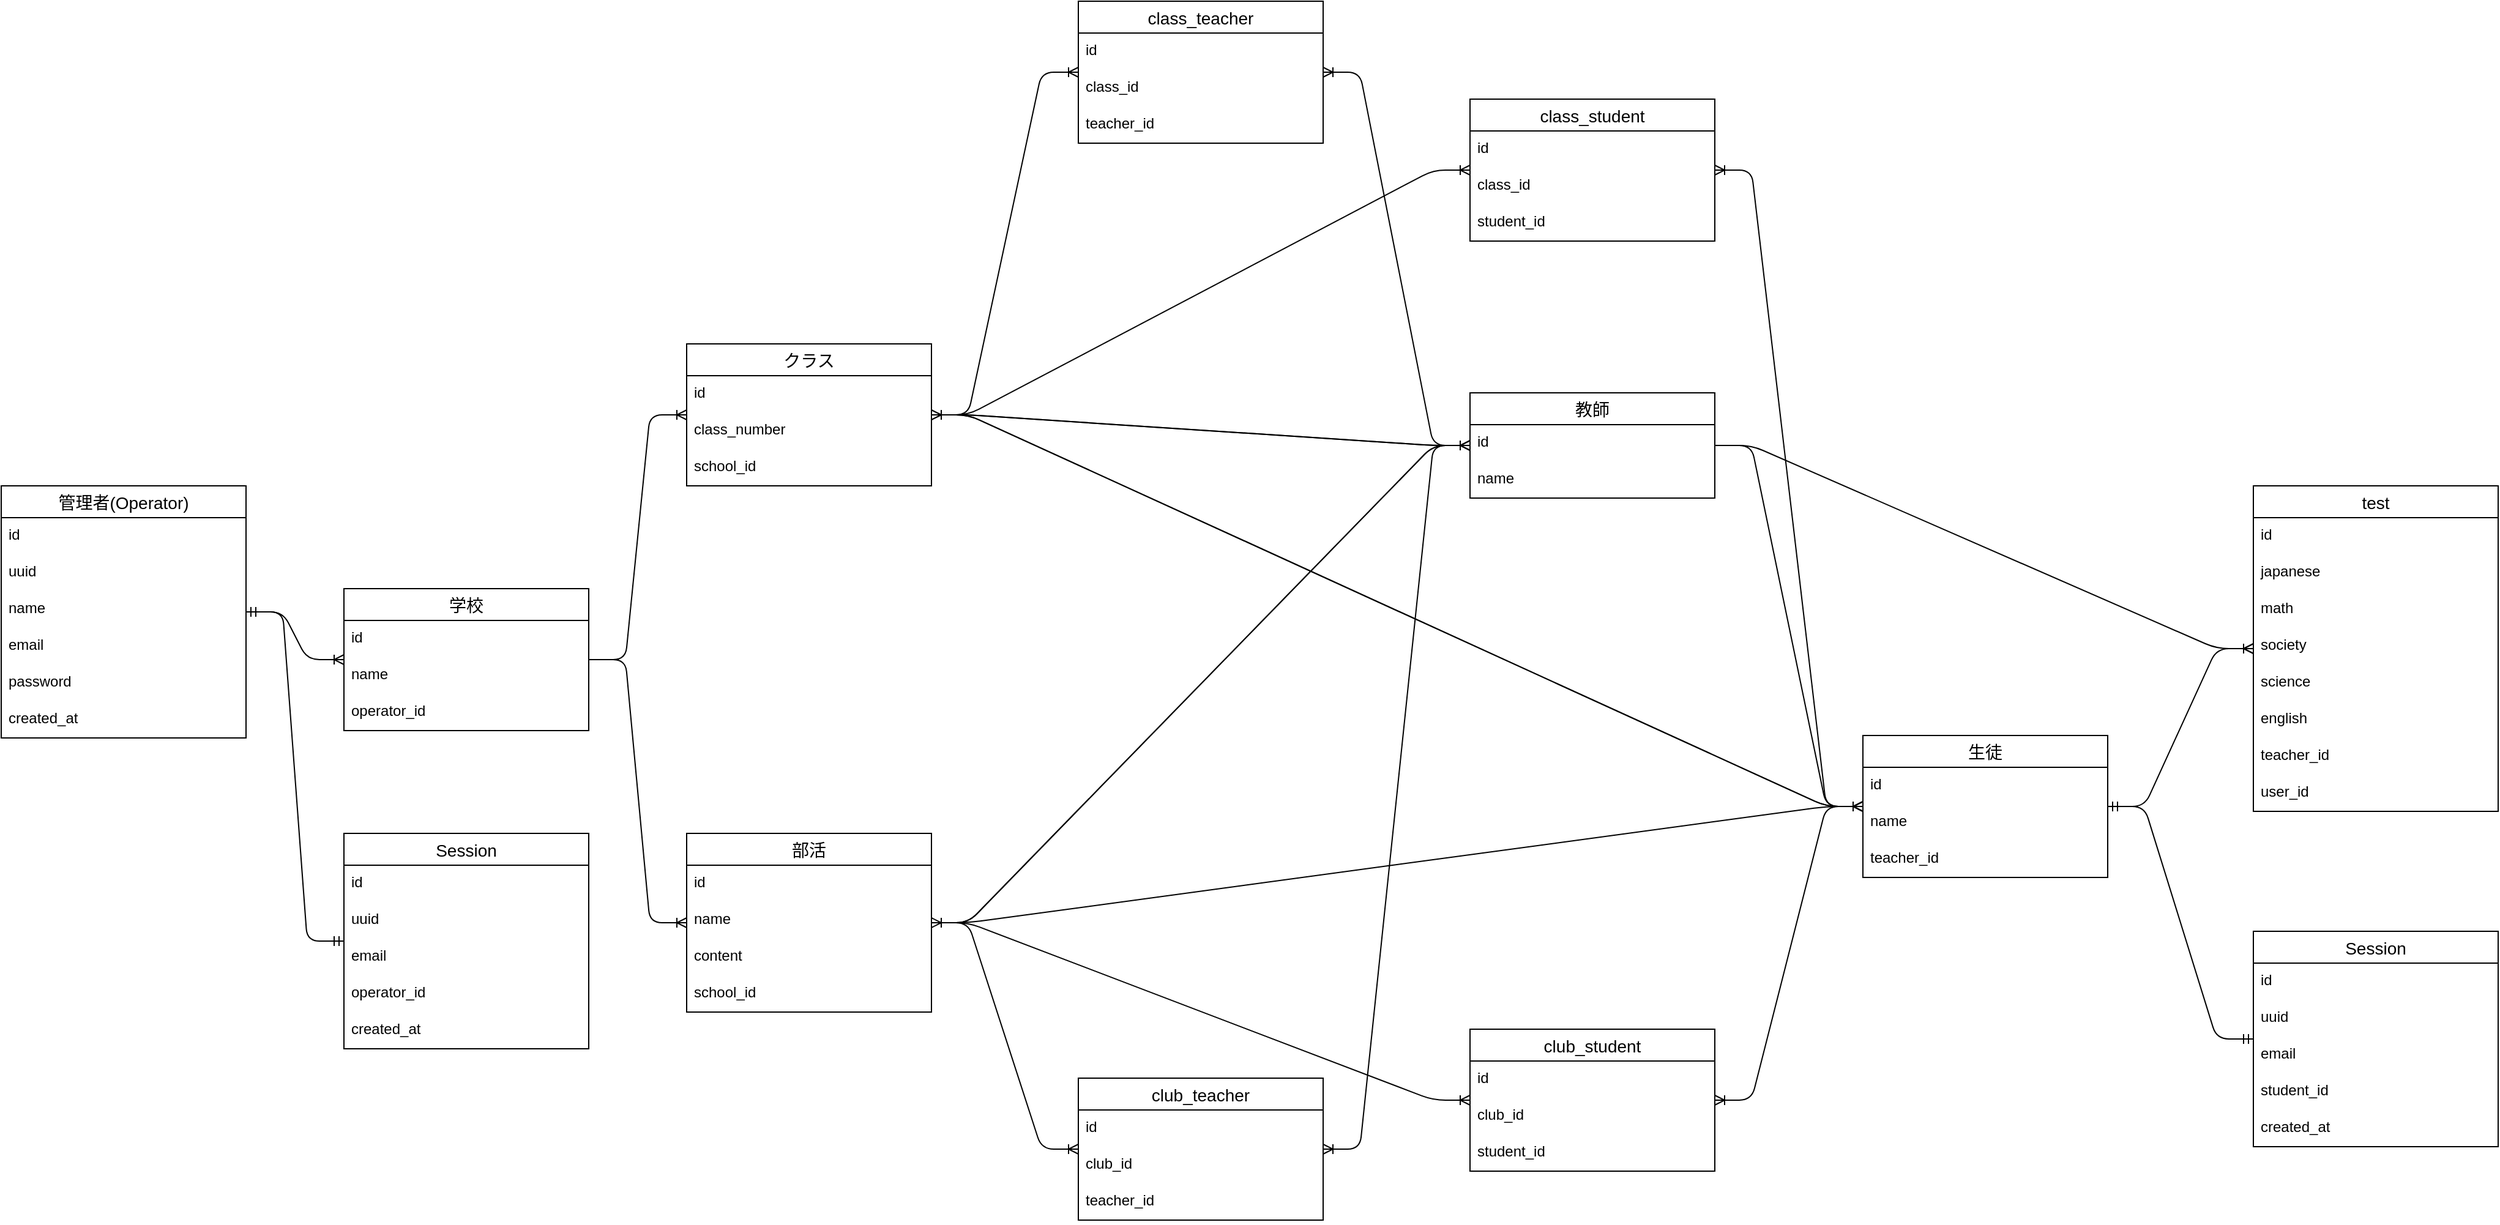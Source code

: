 <mxfile>
    <diagram id="jJTZmdHnAd-A4zPEb_ae" name="ページ1">
        <mxGraphModel dx="1480" dy="976" grid="1" gridSize="10" guides="1" tooltips="1" connect="1" arrows="1" fold="1" page="1" pageScale="1" pageWidth="827" pageHeight="1169" math="0" shadow="0">
            <root>
                <mxCell id="0"/>
                <mxCell id="1" parent="0"/>
                <mxCell id="76" value="学校" style="swimlane;fontStyle=0;childLayout=stackLayout;horizontal=1;startSize=26;horizontalStack=0;resizeParent=1;resizeParentMax=0;resizeLast=0;collapsible=1;marginBottom=0;align=center;fontSize=14;" parent="1" vertex="1">
                    <mxGeometry x="640" y="560" width="200" height="116" as="geometry"/>
                </mxCell>
                <mxCell id="77" value="id" style="text;strokeColor=none;fillColor=none;spacingLeft=4;spacingRight=4;overflow=hidden;rotatable=0;points=[[0,0.5],[1,0.5]];portConstraint=eastwest;fontSize=12;" parent="76" vertex="1">
                    <mxGeometry y="26" width="200" height="30" as="geometry"/>
                </mxCell>
                <mxCell id="78" value="name" style="text;strokeColor=none;fillColor=none;spacingLeft=4;spacingRight=4;overflow=hidden;rotatable=0;points=[[0,0.5],[1,0.5]];portConstraint=eastwest;fontSize=12;" parent="76" vertex="1">
                    <mxGeometry y="56" width="200" height="30" as="geometry"/>
                </mxCell>
                <mxCell id="205" value="operator_id" style="text;strokeColor=none;fillColor=none;spacingLeft=4;spacingRight=4;overflow=hidden;rotatable=0;points=[[0,0.5],[1,0.5]];portConstraint=eastwest;fontSize=12;" parent="76" vertex="1">
                    <mxGeometry y="86" width="200" height="30" as="geometry"/>
                </mxCell>
                <mxCell id="83" value="クラス" style="swimlane;fontStyle=0;childLayout=stackLayout;horizontal=1;startSize=26;horizontalStack=0;resizeParent=1;resizeParentMax=0;resizeLast=0;collapsible=1;marginBottom=0;align=center;fontSize=14;" parent="1" vertex="1">
                    <mxGeometry x="920" y="360" width="200" height="116" as="geometry"/>
                </mxCell>
                <mxCell id="84" value="id" style="text;strokeColor=none;fillColor=none;spacingLeft=4;spacingRight=4;overflow=hidden;rotatable=0;points=[[0,0.5],[1,0.5]];portConstraint=eastwest;fontSize=12;" parent="83" vertex="1">
                    <mxGeometry y="26" width="200" height="30" as="geometry"/>
                </mxCell>
                <mxCell id="85" value="class_number" style="text;strokeColor=none;fillColor=none;spacingLeft=4;spacingRight=4;overflow=hidden;rotatable=0;points=[[0,0.5],[1,0.5]];portConstraint=eastwest;fontSize=12;" parent="83" vertex="1">
                    <mxGeometry y="56" width="200" height="30" as="geometry"/>
                </mxCell>
                <mxCell id="89" value="school_id" style="text;strokeColor=none;fillColor=none;spacingLeft=4;spacingRight=4;overflow=hidden;rotatable=0;points=[[0,0.5],[1,0.5]];portConstraint=eastwest;fontSize=12;" parent="83" vertex="1">
                    <mxGeometry y="86" width="200" height="30" as="geometry"/>
                </mxCell>
                <mxCell id="90" value="部活" style="swimlane;fontStyle=0;childLayout=stackLayout;horizontal=1;startSize=26;horizontalStack=0;resizeParent=1;resizeParentMax=0;resizeLast=0;collapsible=1;marginBottom=0;align=center;fontSize=14;" parent="1" vertex="1">
                    <mxGeometry x="920" y="760" width="200" height="146" as="geometry"/>
                </mxCell>
                <mxCell id="91" value="id" style="text;strokeColor=none;fillColor=none;spacingLeft=4;spacingRight=4;overflow=hidden;rotatable=0;points=[[0,0.5],[1,0.5]];portConstraint=eastwest;fontSize=12;" parent="90" vertex="1">
                    <mxGeometry y="26" width="200" height="30" as="geometry"/>
                </mxCell>
                <mxCell id="92" value="name" style="text;strokeColor=none;fillColor=none;spacingLeft=4;spacingRight=4;overflow=hidden;rotatable=0;points=[[0,0.5],[1,0.5]];portConstraint=eastwest;fontSize=12;" parent="90" vertex="1">
                    <mxGeometry y="56" width="200" height="30" as="geometry"/>
                </mxCell>
                <mxCell id="130" value="content" style="text;strokeColor=none;fillColor=none;spacingLeft=4;spacingRight=4;overflow=hidden;rotatable=0;points=[[0,0.5],[1,0.5]];portConstraint=eastwest;fontSize=12;" parent="90" vertex="1">
                    <mxGeometry y="86" width="200" height="30" as="geometry"/>
                </mxCell>
                <mxCell id="96" value="school_id" style="text;strokeColor=none;fillColor=none;spacingLeft=4;spacingRight=4;overflow=hidden;rotatable=0;points=[[0,0.5],[1,0.5]];portConstraint=eastwest;fontSize=12;" parent="90" vertex="1">
                    <mxGeometry y="116" width="200" height="30" as="geometry"/>
                </mxCell>
                <mxCell id="97" value="生徒" style="swimlane;fontStyle=0;childLayout=stackLayout;horizontal=1;startSize=26;horizontalStack=0;resizeParent=1;resizeParentMax=0;resizeLast=0;collapsible=1;marginBottom=0;align=center;fontSize=14;" parent="1" vertex="1">
                    <mxGeometry x="1881" y="680" width="200" height="116" as="geometry"/>
                </mxCell>
                <mxCell id="98" value="id" style="text;strokeColor=none;fillColor=none;spacingLeft=4;spacingRight=4;overflow=hidden;rotatable=0;points=[[0,0.5],[1,0.5]];portConstraint=eastwest;fontSize=12;" parent="97" vertex="1">
                    <mxGeometry y="26" width="200" height="30" as="geometry"/>
                </mxCell>
                <mxCell id="99" value="name" style="text;strokeColor=none;fillColor=none;spacingLeft=4;spacingRight=4;overflow=hidden;rotatable=0;points=[[0,0.5],[1,0.5]];portConstraint=eastwest;fontSize=12;" parent="97" vertex="1">
                    <mxGeometry y="56" width="200" height="30" as="geometry"/>
                </mxCell>
                <mxCell id="159" value="teacher_id" style="text;strokeColor=none;fillColor=none;spacingLeft=4;spacingRight=4;overflow=hidden;rotatable=0;points=[[0,0.5],[1,0.5]];portConstraint=eastwest;fontSize=12;" parent="97" vertex="1">
                    <mxGeometry y="86" width="200" height="30" as="geometry"/>
                </mxCell>
                <mxCell id="104" value="" style="edgeStyle=entityRelationEdgeStyle;fontSize=12;html=1;endArrow=ERoneToMany;" parent="1" source="76" target="83" edge="1">
                    <mxGeometry width="100" height="100" relative="1" as="geometry">
                        <mxPoint x="1160" y="840" as="sourcePoint"/>
                        <mxPoint x="1260" y="740" as="targetPoint"/>
                    </mxGeometry>
                </mxCell>
                <mxCell id="105" value="" style="edgeStyle=entityRelationEdgeStyle;fontSize=12;html=1;endArrow=ERoneToMany;" parent="1" source="76" target="90" edge="1">
                    <mxGeometry width="100" height="100" relative="1" as="geometry">
                        <mxPoint x="890" y="573" as="sourcePoint"/>
                        <mxPoint x="964" y="353" as="targetPoint"/>
                    </mxGeometry>
                </mxCell>
                <mxCell id="107" value="" style="edgeStyle=entityRelationEdgeStyle;fontSize=12;html=1;endArrow=ERoneToMany;" parent="1" source="83" target="97" edge="1">
                    <mxGeometry width="100" height="100" relative="1" as="geometry">
                        <mxPoint x="850" y="613" as="sourcePoint"/>
                        <mxPoint x="964" y="353" as="targetPoint"/>
                    </mxGeometry>
                </mxCell>
                <mxCell id="108" value="" style="edgeStyle=entityRelationEdgeStyle;fontSize=12;html=1;endArrow=ERoneToMany;" parent="1" source="90" target="97" edge="1">
                    <mxGeometry width="100" height="100" relative="1" as="geometry">
                        <mxPoint x="1164" y="353" as="sourcePoint"/>
                        <mxPoint x="1290" y="633" as="targetPoint"/>
                    </mxGeometry>
                </mxCell>
                <mxCell id="142" value="教師" style="swimlane;fontStyle=0;childLayout=stackLayout;horizontal=1;startSize=26;horizontalStack=0;resizeParent=1;resizeParentMax=0;resizeLast=0;collapsible=1;marginBottom=0;align=center;fontSize=14;" parent="1" vertex="1">
                    <mxGeometry x="1560" y="400" width="200" height="86" as="geometry"/>
                </mxCell>
                <mxCell id="143" value="id" style="text;strokeColor=none;fillColor=none;spacingLeft=4;spacingRight=4;overflow=hidden;rotatable=0;points=[[0,0.5],[1,0.5]];portConstraint=eastwest;fontSize=12;" parent="142" vertex="1">
                    <mxGeometry y="26" width="200" height="30" as="geometry"/>
                </mxCell>
                <mxCell id="144" value="name" style="text;strokeColor=none;fillColor=none;spacingLeft=4;spacingRight=4;overflow=hidden;rotatable=0;points=[[0,0.5],[1,0.5]];portConstraint=eastwest;fontSize=12;" parent="142" vertex="1">
                    <mxGeometry y="56" width="200" height="30" as="geometry"/>
                </mxCell>
                <mxCell id="148" value="" style="edgeStyle=entityRelationEdgeStyle;fontSize=12;html=1;endArrow=ERoneToMany;" parent="1" source="83" target="142" edge="1">
                    <mxGeometry width="100" height="100" relative="1" as="geometry">
                        <mxPoint x="1164" y="308" as="sourcePoint"/>
                        <mxPoint x="1290" y="738" as="targetPoint"/>
                    </mxGeometry>
                </mxCell>
                <mxCell id="149" value="" style="edgeStyle=entityRelationEdgeStyle;fontSize=12;html=1;endArrow=ERoneToMany;" parent="1" source="90" target="142" edge="1">
                    <mxGeometry width="100" height="100" relative="1" as="geometry">
                        <mxPoint x="1174" y="318" as="sourcePoint"/>
                        <mxPoint x="1300" y="748" as="targetPoint"/>
                    </mxGeometry>
                </mxCell>
                <mxCell id="160" value="" style="edgeStyle=entityRelationEdgeStyle;fontSize=12;html=1;endArrow=ERoneToMany;" parent="1" source="142" target="97" edge="1">
                    <mxGeometry width="100" height="100" relative="1" as="geometry">
                        <mxPoint x="1891" y="748" as="sourcePoint"/>
                        <mxPoint x="1490" y="1003" as="targetPoint"/>
                    </mxGeometry>
                </mxCell>
                <mxCell id="161" value="club_student" style="swimlane;fontStyle=0;childLayout=stackLayout;horizontal=1;startSize=26;horizontalStack=0;resizeParent=1;resizeParentMax=0;resizeLast=0;collapsible=1;marginBottom=0;align=center;fontSize=14;" parent="1" vertex="1">
                    <mxGeometry x="1560" y="920" width="200" height="116" as="geometry"/>
                </mxCell>
                <mxCell id="162" value="id" style="text;strokeColor=none;fillColor=none;spacingLeft=4;spacingRight=4;overflow=hidden;rotatable=0;points=[[0,0.5],[1,0.5]];portConstraint=eastwest;fontSize=12;" parent="161" vertex="1">
                    <mxGeometry y="26" width="200" height="30" as="geometry"/>
                </mxCell>
                <mxCell id="163" value="club_id" style="text;strokeColor=none;fillColor=none;spacingLeft=4;spacingRight=4;overflow=hidden;rotatable=0;points=[[0,0.5],[1,0.5]];portConstraint=eastwest;fontSize=12;" parent="161" vertex="1">
                    <mxGeometry y="56" width="200" height="30" as="geometry"/>
                </mxCell>
                <mxCell id="164" value="student_id" style="text;strokeColor=none;fillColor=none;spacingLeft=4;spacingRight=4;overflow=hidden;rotatable=0;points=[[0,0.5],[1,0.5]];portConstraint=eastwest;fontSize=12;" parent="161" vertex="1">
                    <mxGeometry y="86" width="200" height="30" as="geometry"/>
                </mxCell>
                <mxCell id="165" value="" style="edgeStyle=entityRelationEdgeStyle;fontSize=12;html=1;endArrow=ERoneToMany;" parent="1" source="90" target="161" edge="1">
                    <mxGeometry width="100" height="100" relative="1" as="geometry">
                        <mxPoint x="1130" y="843" as="sourcePoint"/>
                        <mxPoint x="1530" y="453" as="targetPoint"/>
                    </mxGeometry>
                </mxCell>
                <mxCell id="166" value="" style="edgeStyle=entityRelationEdgeStyle;fontSize=12;html=1;endArrow=ERoneToMany;" parent="1" source="97" target="161" edge="1">
                    <mxGeometry width="100" height="100" relative="1" as="geometry">
                        <mxPoint x="1130" y="843" as="sourcePoint"/>
                        <mxPoint x="1450" y="1028" as="targetPoint"/>
                    </mxGeometry>
                </mxCell>
                <mxCell id="167" value="club_teacher" style="swimlane;fontStyle=0;childLayout=stackLayout;horizontal=1;startSize=26;horizontalStack=0;resizeParent=1;resizeParentMax=0;resizeLast=0;collapsible=1;marginBottom=0;align=center;fontSize=14;" parent="1" vertex="1">
                    <mxGeometry x="1240" y="960" width="200" height="116" as="geometry"/>
                </mxCell>
                <mxCell id="168" value="id" style="text;strokeColor=none;fillColor=none;spacingLeft=4;spacingRight=4;overflow=hidden;rotatable=0;points=[[0,0.5],[1,0.5]];portConstraint=eastwest;fontSize=12;" parent="167" vertex="1">
                    <mxGeometry y="26" width="200" height="30" as="geometry"/>
                </mxCell>
                <mxCell id="169" value="club_id" style="text;strokeColor=none;fillColor=none;spacingLeft=4;spacingRight=4;overflow=hidden;rotatable=0;points=[[0,0.5],[1,0.5]];portConstraint=eastwest;fontSize=12;" parent="167" vertex="1">
                    <mxGeometry y="56" width="200" height="30" as="geometry"/>
                </mxCell>
                <mxCell id="170" value="teacher_id" style="text;strokeColor=none;fillColor=none;spacingLeft=4;spacingRight=4;overflow=hidden;rotatable=0;points=[[0,0.5],[1,0.5]];portConstraint=eastwest;fontSize=12;" parent="167" vertex="1">
                    <mxGeometry y="86" width="200" height="30" as="geometry"/>
                </mxCell>
                <mxCell id="171" value="" style="edgeStyle=entityRelationEdgeStyle;fontSize=12;html=1;endArrow=ERoneToMany;" parent="1" source="90" target="167" edge="1">
                    <mxGeometry width="100" height="100" relative="1" as="geometry">
                        <mxPoint x="1130" y="843" as="sourcePoint"/>
                        <mxPoint x="1570" y="988" as="targetPoint"/>
                    </mxGeometry>
                </mxCell>
                <mxCell id="172" value="" style="edgeStyle=entityRelationEdgeStyle;fontSize=12;html=1;endArrow=ERoneToMany;" parent="1" source="142" target="167" edge="1">
                    <mxGeometry width="100" height="100" relative="1" as="geometry">
                        <mxPoint x="1130" y="843" as="sourcePoint"/>
                        <mxPoint x="1250" y="1028" as="targetPoint"/>
                    </mxGeometry>
                </mxCell>
                <mxCell id="173" value="" style="edgeStyle=entityRelationEdgeStyle;fontSize=12;html=1;endArrow=ERoneToMany;" parent="1" source="142" target="90" edge="1">
                    <mxGeometry width="100" height="100" relative="1" as="geometry">
                        <mxPoint x="1530" y="453" as="sourcePoint"/>
                        <mxPoint x="1450" y="1028" as="targetPoint"/>
                    </mxGeometry>
                </mxCell>
                <mxCell id="174" value="class_student" style="swimlane;fontStyle=0;childLayout=stackLayout;horizontal=1;startSize=26;horizontalStack=0;resizeParent=1;resizeParentMax=0;resizeLast=0;collapsible=1;marginBottom=0;align=center;fontSize=14;" parent="1" vertex="1">
                    <mxGeometry x="1560" y="160" width="200" height="116" as="geometry"/>
                </mxCell>
                <mxCell id="175" value="id" style="text;strokeColor=none;fillColor=none;spacingLeft=4;spacingRight=4;overflow=hidden;rotatable=0;points=[[0,0.5],[1,0.5]];portConstraint=eastwest;fontSize=12;" parent="174" vertex="1">
                    <mxGeometry y="26" width="200" height="30" as="geometry"/>
                </mxCell>
                <mxCell id="176" value="class_id" style="text;strokeColor=none;fillColor=none;spacingLeft=4;spacingRight=4;overflow=hidden;rotatable=0;points=[[0,0.5],[1,0.5]];portConstraint=eastwest;fontSize=12;" parent="174" vertex="1">
                    <mxGeometry y="56" width="200" height="30" as="geometry"/>
                </mxCell>
                <mxCell id="177" value="student_id" style="text;strokeColor=none;fillColor=none;spacingLeft=4;spacingRight=4;overflow=hidden;rotatable=0;points=[[0,0.5],[1,0.5]];portConstraint=eastwest;fontSize=12;" parent="174" vertex="1">
                    <mxGeometry y="86" width="200" height="30" as="geometry"/>
                </mxCell>
                <mxCell id="178" value="class_teacher" style="swimlane;fontStyle=0;childLayout=stackLayout;horizontal=1;startSize=26;horizontalStack=0;resizeParent=1;resizeParentMax=0;resizeLast=0;collapsible=1;marginBottom=0;align=center;fontSize=14;" parent="1" vertex="1">
                    <mxGeometry x="1240" y="80" width="200" height="116" as="geometry"/>
                </mxCell>
                <mxCell id="179" value="id" style="text;strokeColor=none;fillColor=none;spacingLeft=4;spacingRight=4;overflow=hidden;rotatable=0;points=[[0,0.5],[1,0.5]];portConstraint=eastwest;fontSize=12;" parent="178" vertex="1">
                    <mxGeometry y="26" width="200" height="30" as="geometry"/>
                </mxCell>
                <mxCell id="180" value="class_id" style="text;strokeColor=none;fillColor=none;spacingLeft=4;spacingRight=4;overflow=hidden;rotatable=0;points=[[0,0.5],[1,0.5]];portConstraint=eastwest;fontSize=12;" parent="178" vertex="1">
                    <mxGeometry y="56" width="200" height="30" as="geometry"/>
                </mxCell>
                <mxCell id="181" value="teacher_id" style="text;strokeColor=none;fillColor=none;spacingLeft=4;spacingRight=4;overflow=hidden;rotatable=0;points=[[0,0.5],[1,0.5]];portConstraint=eastwest;fontSize=12;" parent="178" vertex="1">
                    <mxGeometry y="86" width="200" height="30" as="geometry"/>
                </mxCell>
                <mxCell id="182" value="" style="edgeStyle=entityRelationEdgeStyle;fontSize=12;html=1;endArrow=ERoneToMany;" parent="1" source="83" target="178" edge="1">
                    <mxGeometry width="100" height="100" relative="1" as="geometry">
                        <mxPoint x="1130" y="428" as="sourcePoint"/>
                        <mxPoint x="1530" y="453" as="targetPoint"/>
                    </mxGeometry>
                </mxCell>
                <mxCell id="183" value="" style="edgeStyle=entityRelationEdgeStyle;fontSize=12;html=1;endArrow=ERoneToMany;" parent="1" source="142" target="178" edge="1">
                    <mxGeometry width="100" height="100" relative="1" as="geometry">
                        <mxPoint x="1130" y="428" as="sourcePoint"/>
                        <mxPoint x="1250" y="268" as="targetPoint"/>
                    </mxGeometry>
                </mxCell>
                <mxCell id="184" value="" style="edgeStyle=entityRelationEdgeStyle;fontSize=12;html=1;endArrow=ERoneToMany;" parent="1" source="142" target="83" edge="1">
                    <mxGeometry width="100" height="100" relative="1" as="geometry">
                        <mxPoint x="1530" y="453" as="sourcePoint"/>
                        <mxPoint x="1450" y="268" as="targetPoint"/>
                    </mxGeometry>
                </mxCell>
                <mxCell id="185" value="" style="edgeStyle=entityRelationEdgeStyle;fontSize=12;html=1;endArrow=ERoneToMany;" parent="1" source="97" target="174" edge="1">
                    <mxGeometry width="100" height="100" relative="1" as="geometry">
                        <mxPoint x="1530" y="453" as="sourcePoint"/>
                        <mxPoint x="1450" y="268" as="targetPoint"/>
                    </mxGeometry>
                </mxCell>
                <mxCell id="186" value="" style="edgeStyle=entityRelationEdgeStyle;fontSize=12;html=1;endArrow=ERoneToMany;" parent="1" source="83" target="174" edge="1">
                    <mxGeometry width="100" height="100" relative="1" as="geometry">
                        <mxPoint x="1891" y="748" as="sourcePoint"/>
                        <mxPoint x="1770" y="228" as="targetPoint"/>
                    </mxGeometry>
                </mxCell>
                <mxCell id="187" value="" style="edgeStyle=entityRelationEdgeStyle;fontSize=12;html=1;endArrow=ERoneToMany;" parent="1" source="97" target="83" edge="1">
                    <mxGeometry width="100" height="100" relative="1" as="geometry">
                        <mxPoint x="1891" y="748" as="sourcePoint"/>
                        <mxPoint x="1770" y="228" as="targetPoint"/>
                    </mxGeometry>
                </mxCell>
                <mxCell id="188" value="test" style="swimlane;fontStyle=0;childLayout=stackLayout;horizontal=1;startSize=26;horizontalStack=0;resizeParent=1;resizeParentMax=0;resizeLast=0;collapsible=1;marginBottom=0;align=center;fontSize=14;" parent="1" vertex="1">
                    <mxGeometry x="2200" y="476" width="200" height="266" as="geometry"/>
                </mxCell>
                <mxCell id="189" value="id" style="text;strokeColor=none;fillColor=none;spacingLeft=4;spacingRight=4;overflow=hidden;rotatable=0;points=[[0,0.5],[1,0.5]];portConstraint=eastwest;fontSize=12;" parent="188" vertex="1">
                    <mxGeometry y="26" width="200" height="30" as="geometry"/>
                </mxCell>
                <mxCell id="190" value="japanese" style="text;strokeColor=none;fillColor=none;spacingLeft=4;spacingRight=4;overflow=hidden;rotatable=0;points=[[0,0.5],[1,0.5]];portConstraint=eastwest;fontSize=12;" parent="188" vertex="1">
                    <mxGeometry y="56" width="200" height="30" as="geometry"/>
                </mxCell>
                <mxCell id="193" value="math" style="text;strokeColor=none;fillColor=none;spacingLeft=4;spacingRight=4;overflow=hidden;rotatable=0;points=[[0,0.5],[1,0.5]];portConstraint=eastwest;fontSize=12;" parent="188" vertex="1">
                    <mxGeometry y="86" width="200" height="30" as="geometry"/>
                </mxCell>
                <mxCell id="194" value="society" style="text;strokeColor=none;fillColor=none;spacingLeft=4;spacingRight=4;overflow=hidden;rotatable=0;points=[[0,0.5],[1,0.5]];portConstraint=eastwest;fontSize=12;" parent="188" vertex="1">
                    <mxGeometry y="116" width="200" height="30" as="geometry"/>
                </mxCell>
                <mxCell id="195" value="science" style="text;strokeColor=none;fillColor=none;spacingLeft=4;spacingRight=4;overflow=hidden;rotatable=0;points=[[0,0.5],[1,0.5]];portConstraint=eastwest;fontSize=12;" parent="188" vertex="1">
                    <mxGeometry y="146" width="200" height="30" as="geometry"/>
                </mxCell>
                <mxCell id="196" value="english" style="text;strokeColor=none;fillColor=none;spacingLeft=4;spacingRight=4;overflow=hidden;rotatable=0;points=[[0,0.5],[1,0.5]];portConstraint=eastwest;fontSize=12;" parent="188" vertex="1">
                    <mxGeometry y="176" width="200" height="30" as="geometry"/>
                </mxCell>
                <mxCell id="197" value="teacher_id" style="text;strokeColor=none;fillColor=none;spacingLeft=4;spacingRight=4;overflow=hidden;rotatable=0;points=[[0,0.5],[1,0.5]];portConstraint=eastwest;fontSize=12;" parent="188" vertex="1">
                    <mxGeometry y="206" width="200" height="30" as="geometry"/>
                </mxCell>
                <mxCell id="191" value="user_id" style="text;strokeColor=none;fillColor=none;spacingLeft=4;spacingRight=4;overflow=hidden;rotatable=0;points=[[0,0.5],[1,0.5]];portConstraint=eastwest;fontSize=12;" parent="188" vertex="1">
                    <mxGeometry y="236" width="200" height="30" as="geometry"/>
                </mxCell>
                <mxCell id="199" value="" style="edgeStyle=entityRelationEdgeStyle;fontSize=12;html=1;endArrow=ERoneToMany;" parent="1" source="97" target="188" edge="1">
                    <mxGeometry width="100" height="100" relative="1" as="geometry">
                        <mxPoint x="2030" y="710" as="sourcePoint"/>
                        <mxPoint x="2130" y="610" as="targetPoint"/>
                    </mxGeometry>
                </mxCell>
                <mxCell id="200" value="" style="edgeStyle=entityRelationEdgeStyle;fontSize=12;html=1;endArrow=ERoneToMany;" parent="1" source="142" target="188" edge="1">
                    <mxGeometry width="100" height="100" relative="1" as="geometry">
                        <mxPoint x="2091" y="748" as="sourcePoint"/>
                        <mxPoint x="2250" y="903" as="targetPoint"/>
                    </mxGeometry>
                </mxCell>
                <mxCell id="201" value="管理者(Operator)" style="swimlane;fontStyle=0;childLayout=stackLayout;horizontal=1;startSize=26;horizontalStack=0;resizeParent=1;resizeParentMax=0;resizeLast=0;collapsible=1;marginBottom=0;align=center;fontSize=14;" parent="1" vertex="1">
                    <mxGeometry x="360" y="476" width="200" height="206" as="geometry"/>
                </mxCell>
                <mxCell id="202" value="id" style="text;strokeColor=none;fillColor=none;spacingLeft=4;spacingRight=4;overflow=hidden;rotatable=0;points=[[0,0.5],[1,0.5]];portConstraint=eastwest;fontSize=12;" parent="201" vertex="1">
                    <mxGeometry y="26" width="200" height="30" as="geometry"/>
                </mxCell>
                <mxCell id="203" value="uuid" style="text;strokeColor=none;fillColor=none;spacingLeft=4;spacingRight=4;overflow=hidden;rotatable=0;points=[[0,0.5],[1,0.5]];portConstraint=eastwest;fontSize=12;" parent="201" vertex="1">
                    <mxGeometry y="56" width="200" height="30" as="geometry"/>
                </mxCell>
                <mxCell id="207" value="name" style="text;strokeColor=none;fillColor=none;spacingLeft=4;spacingRight=4;overflow=hidden;rotatable=0;points=[[0,0.5],[1,0.5]];portConstraint=eastwest;fontSize=12;" parent="201" vertex="1">
                    <mxGeometry y="86" width="200" height="30" as="geometry"/>
                </mxCell>
                <mxCell id="208" value="email" style="text;strokeColor=none;fillColor=none;spacingLeft=4;spacingRight=4;overflow=hidden;rotatable=0;points=[[0,0.5],[1,0.5]];portConstraint=eastwest;fontSize=12;" parent="201" vertex="1">
                    <mxGeometry y="116" width="200" height="30" as="geometry"/>
                </mxCell>
                <mxCell id="211" value="password" style="text;strokeColor=none;fillColor=none;spacingLeft=4;spacingRight=4;overflow=hidden;rotatable=0;points=[[0,0.5],[1,0.5]];portConstraint=eastwest;fontSize=12;" parent="201" vertex="1">
                    <mxGeometry y="146" width="200" height="30" as="geometry"/>
                </mxCell>
                <mxCell id="210" value="created_at" style="text;strokeColor=none;fillColor=none;spacingLeft=4;spacingRight=4;overflow=hidden;rotatable=0;points=[[0,0.5],[1,0.5]];portConstraint=eastwest;fontSize=12;" parent="201" vertex="1">
                    <mxGeometry y="176" width="200" height="30" as="geometry"/>
                </mxCell>
                <mxCell id="206" value="" style="edgeStyle=entityRelationEdgeStyle;fontSize=12;html=1;endArrow=ERoneToMany;" parent="1" source="201" target="76" edge="1">
                    <mxGeometry width="100" height="100" relative="1" as="geometry">
                        <mxPoint x="850" y="628" as="sourcePoint"/>
                        <mxPoint x="930" y="428" as="targetPoint"/>
                    </mxGeometry>
                </mxCell>
                <mxCell id="212" value="Session" style="swimlane;fontStyle=0;childLayout=stackLayout;horizontal=1;startSize=26;horizontalStack=0;resizeParent=1;resizeParentMax=0;resizeLast=0;collapsible=1;marginBottom=0;align=center;fontSize=14;" parent="1" vertex="1">
                    <mxGeometry x="640" y="760" width="200" height="176" as="geometry"/>
                </mxCell>
                <mxCell id="213" value="id" style="text;strokeColor=none;fillColor=none;spacingLeft=4;spacingRight=4;overflow=hidden;rotatable=0;points=[[0,0.5],[1,0.5]];portConstraint=eastwest;fontSize=12;" parent="212" vertex="1">
                    <mxGeometry y="26" width="200" height="30" as="geometry"/>
                </mxCell>
                <mxCell id="214" value="uuid" style="text;strokeColor=none;fillColor=none;spacingLeft=4;spacingRight=4;overflow=hidden;rotatable=0;points=[[0,0.5],[1,0.5]];portConstraint=eastwest;fontSize=12;" parent="212" vertex="1">
                    <mxGeometry y="56" width="200" height="30" as="geometry"/>
                </mxCell>
                <mxCell id="216" value="email" style="text;strokeColor=none;fillColor=none;spacingLeft=4;spacingRight=4;overflow=hidden;rotatable=0;points=[[0,0.5],[1,0.5]];portConstraint=eastwest;fontSize=12;" parent="212" vertex="1">
                    <mxGeometry y="86" width="200" height="30" as="geometry"/>
                </mxCell>
                <mxCell id="219" value="operator_id" style="text;strokeColor=none;fillColor=none;spacingLeft=4;spacingRight=4;overflow=hidden;rotatable=0;points=[[0,0.5],[1,0.5]];portConstraint=eastwest;fontSize=12;" parent="212" vertex="1">
                    <mxGeometry y="116" width="200" height="30" as="geometry"/>
                </mxCell>
                <mxCell id="218" value="created_at" style="text;strokeColor=none;fillColor=none;spacingLeft=4;spacingRight=4;overflow=hidden;rotatable=0;points=[[0,0.5],[1,0.5]];portConstraint=eastwest;fontSize=12;" parent="212" vertex="1">
                    <mxGeometry y="146" width="200" height="30" as="geometry"/>
                </mxCell>
                <mxCell id="220" value="" style="edgeStyle=entityRelationEdgeStyle;fontSize=12;html=1;endArrow=ERmandOne;startArrow=ERmandOne;" parent="1" source="201" target="212" edge="1">
                    <mxGeometry width="100" height="100" relative="1" as="geometry">
                        <mxPoint x="570" y="468" as="sourcePoint"/>
                        <mxPoint x="670" y="368" as="targetPoint"/>
                    </mxGeometry>
                </mxCell>
                <mxCell id="221" value="Session" style="swimlane;fontStyle=0;childLayout=stackLayout;horizontal=1;startSize=26;horizontalStack=0;resizeParent=1;resizeParentMax=0;resizeLast=0;collapsible=1;marginBottom=0;align=center;fontSize=14;" vertex="1" parent="1">
                    <mxGeometry x="2200" y="840" width="200" height="176" as="geometry"/>
                </mxCell>
                <mxCell id="222" value="id" style="text;strokeColor=none;fillColor=none;spacingLeft=4;spacingRight=4;overflow=hidden;rotatable=0;points=[[0,0.5],[1,0.5]];portConstraint=eastwest;fontSize=12;" vertex="1" parent="221">
                    <mxGeometry y="26" width="200" height="30" as="geometry"/>
                </mxCell>
                <mxCell id="223" value="uuid" style="text;strokeColor=none;fillColor=none;spacingLeft=4;spacingRight=4;overflow=hidden;rotatable=0;points=[[0,0.5],[1,0.5]];portConstraint=eastwest;fontSize=12;" vertex="1" parent="221">
                    <mxGeometry y="56" width="200" height="30" as="geometry"/>
                </mxCell>
                <mxCell id="224" value="email" style="text;strokeColor=none;fillColor=none;spacingLeft=4;spacingRight=4;overflow=hidden;rotatable=0;points=[[0,0.5],[1,0.5]];portConstraint=eastwest;fontSize=12;" vertex="1" parent="221">
                    <mxGeometry y="86" width="200" height="30" as="geometry"/>
                </mxCell>
                <mxCell id="225" value="student_id" style="text;strokeColor=none;fillColor=none;spacingLeft=4;spacingRight=4;overflow=hidden;rotatable=0;points=[[0,0.5],[1,0.5]];portConstraint=eastwest;fontSize=12;" vertex="1" parent="221">
                    <mxGeometry y="116" width="200" height="30" as="geometry"/>
                </mxCell>
                <mxCell id="226" value="created_at" style="text;strokeColor=none;fillColor=none;spacingLeft=4;spacingRight=4;overflow=hidden;rotatable=0;points=[[0,0.5],[1,0.5]];portConstraint=eastwest;fontSize=12;" vertex="1" parent="221">
                    <mxGeometry y="146" width="200" height="30" as="geometry"/>
                </mxCell>
                <mxCell id="227" value="" style="edgeStyle=entityRelationEdgeStyle;fontSize=12;html=1;endArrow=ERmandOne;startArrow=ERmandOne;" edge="1" parent="1" source="97" target="221">
                    <mxGeometry width="100" height="100" relative="1" as="geometry">
                        <mxPoint x="1930" y="830" as="sourcePoint"/>
                        <mxPoint x="2010" y="1099" as="targetPoint"/>
                    </mxGeometry>
                </mxCell>
            </root>
        </mxGraphModel>
    </diagram>
</mxfile>